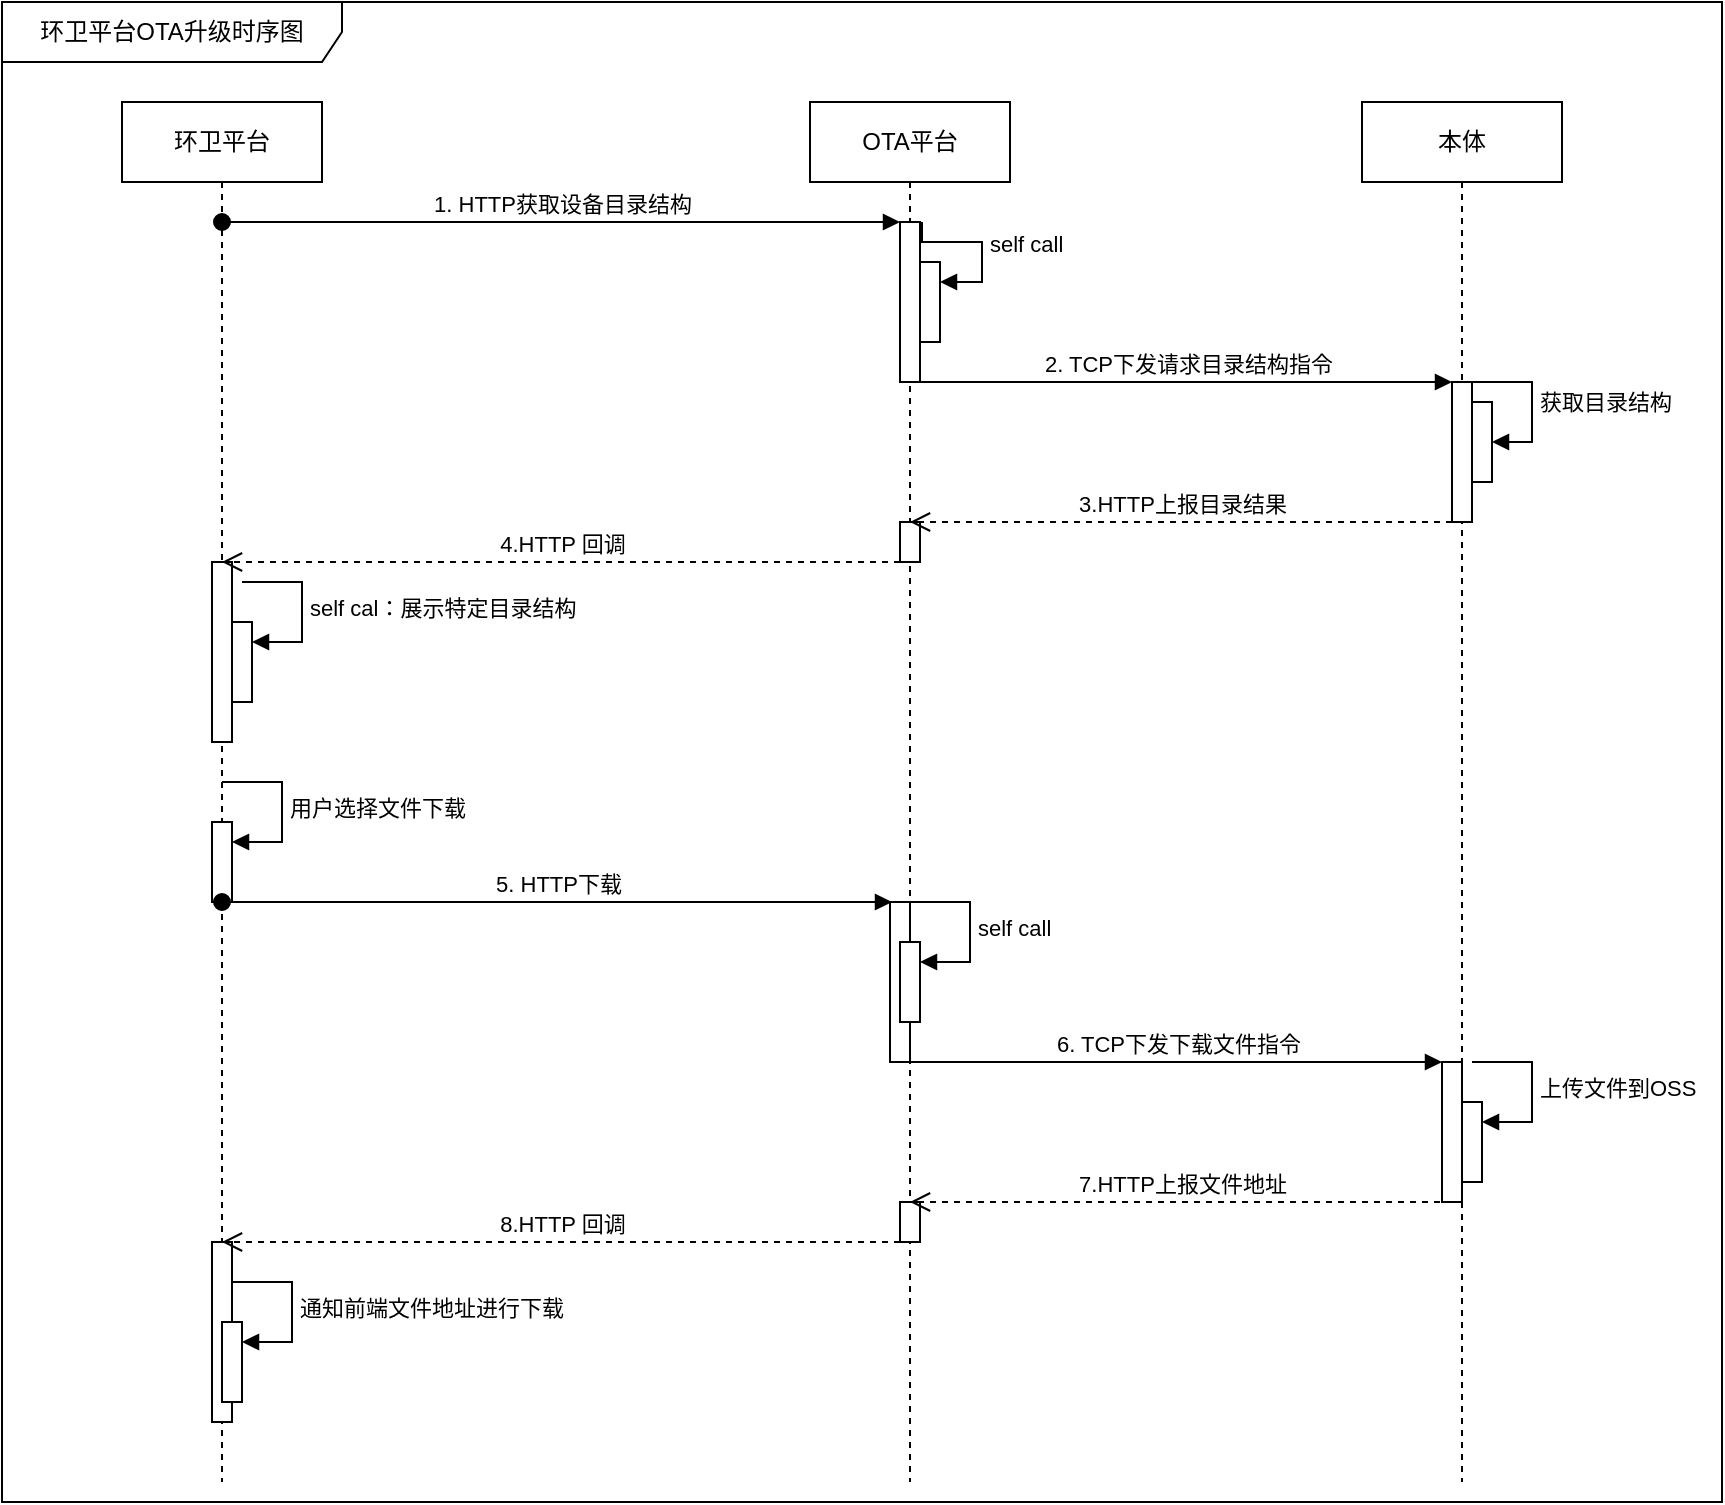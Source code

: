 <mxfile version="20.8.23" type="github">
  <diagram name="第 1 页" id="_PBvMn_SGCNdmQvWrIOl">
    <mxGraphModel dx="1096" dy="580" grid="1" gridSize="10" guides="1" tooltips="1" connect="1" arrows="1" fold="1" page="1" pageScale="1" pageWidth="827" pageHeight="1169" math="0" shadow="0">
      <root>
        <mxCell id="0" />
        <mxCell id="1" parent="0" />
        <mxCell id="qvjUfzNU7c6hdHyBazg2-1" value="本体" style="shape=umlLifeline;perimeter=lifelinePerimeter;whiteSpace=wrap;html=1;container=1;dropTarget=0;collapsible=0;recursiveResize=0;outlineConnect=0;portConstraint=eastwest;newEdgeStyle={&quot;edgeStyle&quot;:&quot;elbowEdgeStyle&quot;,&quot;elbow&quot;:&quot;vertical&quot;,&quot;curved&quot;:0,&quot;rounded&quot;:0};" vertex="1" parent="1">
          <mxGeometry x="690" y="60" width="100" height="690" as="geometry" />
        </mxCell>
        <mxCell id="qvjUfzNU7c6hdHyBazg2-2" value="环卫平台OTA升级时序图" style="shape=umlFrame;whiteSpace=wrap;html=1;pointerEvents=0;width=170;height=30;" vertex="1" parent="1">
          <mxGeometry x="10" y="10" width="860" height="750" as="geometry" />
        </mxCell>
        <mxCell id="qvjUfzNU7c6hdHyBazg2-3" value="OTA平台" style="shape=umlLifeline;perimeter=lifelinePerimeter;whiteSpace=wrap;html=1;container=1;dropTarget=0;collapsible=0;recursiveResize=0;outlineConnect=0;portConstraint=eastwest;newEdgeStyle={&quot;edgeStyle&quot;:&quot;elbowEdgeStyle&quot;,&quot;elbow&quot;:&quot;vertical&quot;,&quot;curved&quot;:0,&quot;rounded&quot;:0};" vertex="1" parent="1">
          <mxGeometry x="414" y="60" width="100" height="690" as="geometry" />
        </mxCell>
        <mxCell id="qvjUfzNU7c6hdHyBazg2-4" value="" style="html=1;points=[];perimeter=orthogonalPerimeter;outlineConnect=0;targetShapes=umlLifeline;portConstraint=eastwest;newEdgeStyle={&quot;edgeStyle&quot;:&quot;elbowEdgeStyle&quot;,&quot;elbow&quot;:&quot;vertical&quot;,&quot;curved&quot;:0,&quot;rounded&quot;:0};" vertex="1" parent="qvjUfzNU7c6hdHyBazg2-3">
          <mxGeometry x="45" y="60" width="10" height="80" as="geometry" />
        </mxCell>
        <mxCell id="qvjUfzNU7c6hdHyBazg2-5" value="" style="html=1;points=[];perimeter=orthogonalPerimeter;outlineConnect=0;targetShapes=umlLifeline;portConstraint=eastwest;newEdgeStyle={&quot;edgeStyle&quot;:&quot;elbowEdgeStyle&quot;,&quot;elbow&quot;:&quot;vertical&quot;,&quot;curved&quot;:0,&quot;rounded&quot;:0};" vertex="1" parent="qvjUfzNU7c6hdHyBazg2-3">
          <mxGeometry x="55" y="80" width="10" height="40" as="geometry" />
        </mxCell>
        <mxCell id="qvjUfzNU7c6hdHyBazg2-6" value="self call" style="html=1;align=left;spacingLeft=2;endArrow=block;rounded=0;edgeStyle=orthogonalEdgeStyle;curved=0;rounded=0;" edge="1" parent="qvjUfzNU7c6hdHyBazg2-3" target="qvjUfzNU7c6hdHyBazg2-5">
          <mxGeometry relative="1" as="geometry">
            <mxPoint x="56" y="60" as="sourcePoint" />
            <Array as="points">
              <mxPoint x="56" y="70" />
              <mxPoint x="86" y="70" />
              <mxPoint x="86" y="90" />
            </Array>
          </mxGeometry>
        </mxCell>
        <mxCell id="qvjUfzNU7c6hdHyBazg2-7" value="" style="html=1;points=[];perimeter=orthogonalPerimeter;outlineConnect=0;targetShapes=umlLifeline;portConstraint=eastwest;newEdgeStyle={&quot;edgeStyle&quot;:&quot;elbowEdgeStyle&quot;,&quot;elbow&quot;:&quot;vertical&quot;,&quot;curved&quot;:0,&quot;rounded&quot;:0};" vertex="1" parent="qvjUfzNU7c6hdHyBazg2-3">
          <mxGeometry x="45" y="210" width="10" height="20" as="geometry" />
        </mxCell>
        <mxCell id="qvjUfzNU7c6hdHyBazg2-8" value="" style="html=1;points=[];perimeter=orthogonalPerimeter;outlineConnect=0;targetShapes=umlLifeline;portConstraint=eastwest;newEdgeStyle={&quot;edgeStyle&quot;:&quot;elbowEdgeStyle&quot;,&quot;elbow&quot;:&quot;vertical&quot;,&quot;curved&quot;:0,&quot;rounded&quot;:0};" vertex="1" parent="qvjUfzNU7c6hdHyBazg2-3">
          <mxGeometry x="40" y="400" width="10" height="80" as="geometry" />
        </mxCell>
        <mxCell id="qvjUfzNU7c6hdHyBazg2-9" value="" style="html=1;points=[];perimeter=orthogonalPerimeter;outlineConnect=0;targetShapes=umlLifeline;portConstraint=eastwest;newEdgeStyle={&quot;edgeStyle&quot;:&quot;elbowEdgeStyle&quot;,&quot;elbow&quot;:&quot;vertical&quot;,&quot;curved&quot;:0,&quot;rounded&quot;:0};" vertex="1" parent="qvjUfzNU7c6hdHyBazg2-3">
          <mxGeometry x="45" y="420" width="10" height="40" as="geometry" />
        </mxCell>
        <mxCell id="qvjUfzNU7c6hdHyBazg2-10" value="self call" style="html=1;align=left;spacingLeft=2;endArrow=block;rounded=0;edgeStyle=orthogonalEdgeStyle;curved=0;rounded=0;" edge="1" parent="qvjUfzNU7c6hdHyBazg2-3" target="qvjUfzNU7c6hdHyBazg2-9">
          <mxGeometry relative="1" as="geometry">
            <mxPoint x="50" y="400" as="sourcePoint" />
            <Array as="points">
              <mxPoint x="80" y="430" />
            </Array>
          </mxGeometry>
        </mxCell>
        <mxCell id="qvjUfzNU7c6hdHyBazg2-11" value="" style="html=1;points=[];perimeter=orthogonalPerimeter;outlineConnect=0;targetShapes=umlLifeline;portConstraint=eastwest;newEdgeStyle={&quot;edgeStyle&quot;:&quot;elbowEdgeStyle&quot;,&quot;elbow&quot;:&quot;vertical&quot;,&quot;curved&quot;:0,&quot;rounded&quot;:0};" vertex="1" parent="qvjUfzNU7c6hdHyBazg2-3">
          <mxGeometry x="45" y="550" width="10" height="20" as="geometry" />
        </mxCell>
        <mxCell id="qvjUfzNU7c6hdHyBazg2-12" value="环卫平台" style="shape=umlLifeline;perimeter=lifelinePerimeter;whiteSpace=wrap;html=1;container=1;dropTarget=0;collapsible=0;recursiveResize=0;outlineConnect=0;portConstraint=eastwest;newEdgeStyle={&quot;edgeStyle&quot;:&quot;elbowEdgeStyle&quot;,&quot;elbow&quot;:&quot;vertical&quot;,&quot;curved&quot;:0,&quot;rounded&quot;:0};" vertex="1" parent="1">
          <mxGeometry x="70" y="60" width="100" height="690" as="geometry" />
        </mxCell>
        <mxCell id="qvjUfzNU7c6hdHyBazg2-13" value="" style="html=1;points=[];perimeter=orthogonalPerimeter;outlineConnect=0;targetShapes=umlLifeline;portConstraint=eastwest;newEdgeStyle={&quot;edgeStyle&quot;:&quot;elbowEdgeStyle&quot;,&quot;elbow&quot;:&quot;vertical&quot;,&quot;curved&quot;:0,&quot;rounded&quot;:0};" vertex="1" parent="qvjUfzNU7c6hdHyBazg2-12">
          <mxGeometry x="45" y="360" width="10" height="40" as="geometry" />
        </mxCell>
        <mxCell id="qvjUfzNU7c6hdHyBazg2-14" value="用户选择文件下载" style="html=1;align=left;spacingLeft=2;endArrow=block;rounded=0;edgeStyle=orthogonalEdgeStyle;curved=0;rounded=0;" edge="1" parent="qvjUfzNU7c6hdHyBazg2-12" target="qvjUfzNU7c6hdHyBazg2-13">
          <mxGeometry relative="1" as="geometry">
            <mxPoint x="50" y="340" as="sourcePoint" />
            <Array as="points">
              <mxPoint x="80" y="370" />
            </Array>
          </mxGeometry>
        </mxCell>
        <mxCell id="qvjUfzNU7c6hdHyBazg2-15" value="" style="html=1;points=[];perimeter=orthogonalPerimeter;outlineConnect=0;targetShapes=umlLifeline;portConstraint=eastwest;newEdgeStyle={&quot;edgeStyle&quot;:&quot;elbowEdgeStyle&quot;,&quot;elbow&quot;:&quot;vertical&quot;,&quot;curved&quot;:0,&quot;rounded&quot;:0};" vertex="1" parent="qvjUfzNU7c6hdHyBazg2-12">
          <mxGeometry x="55" y="260" width="10" height="40" as="geometry" />
        </mxCell>
        <mxCell id="qvjUfzNU7c6hdHyBazg2-16" value="self cal：展示特定目录结构" style="html=1;align=left;spacingLeft=2;endArrow=block;rounded=0;edgeStyle=orthogonalEdgeStyle;curved=0;rounded=0;" edge="1" parent="qvjUfzNU7c6hdHyBazg2-12" target="qvjUfzNU7c6hdHyBazg2-15">
          <mxGeometry relative="1" as="geometry">
            <mxPoint x="60" y="240" as="sourcePoint" />
            <Array as="points">
              <mxPoint x="90" y="270" />
            </Array>
          </mxGeometry>
        </mxCell>
        <mxCell id="qvjUfzNU7c6hdHyBazg2-17" value="" style="html=1;points=[];perimeter=orthogonalPerimeter;outlineConnect=0;targetShapes=umlLifeline;portConstraint=eastwest;newEdgeStyle={&quot;edgeStyle&quot;:&quot;elbowEdgeStyle&quot;,&quot;elbow&quot;:&quot;vertical&quot;,&quot;curved&quot;:0,&quot;rounded&quot;:0};" vertex="1" parent="qvjUfzNU7c6hdHyBazg2-12">
          <mxGeometry x="45" y="230" width="10" height="90" as="geometry" />
        </mxCell>
        <mxCell id="qvjUfzNU7c6hdHyBazg2-18" value="" style="html=1;points=[];perimeter=orthogonalPerimeter;outlineConnect=0;targetShapes=umlLifeline;portConstraint=eastwest;newEdgeStyle={&quot;edgeStyle&quot;:&quot;elbowEdgeStyle&quot;,&quot;elbow&quot;:&quot;vertical&quot;,&quot;curved&quot;:0,&quot;rounded&quot;:0};" vertex="1" parent="qvjUfzNU7c6hdHyBazg2-12">
          <mxGeometry x="45" y="230" width="10" height="90" as="geometry" />
        </mxCell>
        <mxCell id="qvjUfzNU7c6hdHyBazg2-19" value="" style="html=1;points=[];perimeter=orthogonalPerimeter;outlineConnect=0;targetShapes=umlLifeline;portConstraint=eastwest;newEdgeStyle={&quot;edgeStyle&quot;:&quot;elbowEdgeStyle&quot;,&quot;elbow&quot;:&quot;vertical&quot;,&quot;curved&quot;:0,&quot;rounded&quot;:0};" vertex="1" parent="qvjUfzNU7c6hdHyBazg2-12">
          <mxGeometry x="45" y="570" width="10" height="90" as="geometry" />
        </mxCell>
        <mxCell id="qvjUfzNU7c6hdHyBazg2-20" value="" style="html=1;points=[];perimeter=orthogonalPerimeter;outlineConnect=0;targetShapes=umlLifeline;portConstraint=eastwest;newEdgeStyle={&quot;edgeStyle&quot;:&quot;elbowEdgeStyle&quot;,&quot;elbow&quot;:&quot;vertical&quot;,&quot;curved&quot;:0,&quot;rounded&quot;:0};" vertex="1" parent="qvjUfzNU7c6hdHyBazg2-12">
          <mxGeometry x="50" y="610" width="10" height="40" as="geometry" />
        </mxCell>
        <mxCell id="qvjUfzNU7c6hdHyBazg2-21" value="通知前端文件地址进行下载" style="html=1;align=left;spacingLeft=2;endArrow=block;rounded=0;edgeStyle=orthogonalEdgeStyle;curved=0;rounded=0;" edge="1" parent="qvjUfzNU7c6hdHyBazg2-12" target="qvjUfzNU7c6hdHyBazg2-20">
          <mxGeometry relative="1" as="geometry">
            <mxPoint x="55" y="590" as="sourcePoint" />
            <Array as="points">
              <mxPoint x="85" y="620" />
            </Array>
          </mxGeometry>
        </mxCell>
        <mxCell id="qvjUfzNU7c6hdHyBazg2-22" value="1. HTTP获取设备目录结构" style="html=1;verticalAlign=bottom;startArrow=oval;endArrow=block;startSize=8;edgeStyle=elbowEdgeStyle;elbow=vertical;curved=0;rounded=0;" edge="1" parent="1" source="qvjUfzNU7c6hdHyBazg2-12" target="qvjUfzNU7c6hdHyBazg2-4">
          <mxGeometry x="0.002" relative="1" as="geometry">
            <mxPoint x="160" y="120" as="sourcePoint" />
            <Array as="points">
              <mxPoint x="190" y="120" />
            </Array>
            <mxPoint as="offset" />
          </mxGeometry>
        </mxCell>
        <mxCell id="qvjUfzNU7c6hdHyBazg2-23" value="" style="html=1;points=[];perimeter=orthogonalPerimeter;outlineConnect=0;targetShapes=umlLifeline;portConstraint=eastwest;newEdgeStyle={&quot;edgeStyle&quot;:&quot;elbowEdgeStyle&quot;,&quot;elbow&quot;:&quot;vertical&quot;,&quot;curved&quot;:0,&quot;rounded&quot;:0};" vertex="1" parent="1">
          <mxGeometry x="735" y="200" width="10" height="70" as="geometry" />
        </mxCell>
        <mxCell id="qvjUfzNU7c6hdHyBazg2-24" value="2. TCP下发请求目录结构指令" style="html=1;verticalAlign=bottom;endArrow=block;edgeStyle=elbowEdgeStyle;elbow=vertical;curved=0;rounded=0;" edge="1" parent="1" source="qvjUfzNU7c6hdHyBazg2-4" target="qvjUfzNU7c6hdHyBazg2-23">
          <mxGeometry x="0.004" relative="1" as="geometry">
            <mxPoint x="660" y="200" as="sourcePoint" />
            <Array as="points">
              <mxPoint x="540" y="200" />
              <mxPoint x="710" y="190" />
            </Array>
            <mxPoint as="offset" />
          </mxGeometry>
        </mxCell>
        <mxCell id="qvjUfzNU7c6hdHyBazg2-25" value="3.HTTP上报目录结果" style="html=1;verticalAlign=bottom;endArrow=open;dashed=1;endSize=8;edgeStyle=elbowEdgeStyle;elbow=vertical;curved=0;rounded=0;" edge="1" parent="1" source="qvjUfzNU7c6hdHyBazg2-23" target="qvjUfzNU7c6hdHyBazg2-3">
          <mxGeometry relative="1" as="geometry">
            <mxPoint x="480" y="270" as="targetPoint" />
            <Array as="points">
              <mxPoint x="600" y="270" />
              <mxPoint x="620" y="280" />
              <mxPoint x="650" y="240" />
            </Array>
            <mxPoint as="offset" />
          </mxGeometry>
        </mxCell>
        <mxCell id="qvjUfzNU7c6hdHyBazg2-26" value="4.HTTP 回调" style="html=1;verticalAlign=bottom;endArrow=open;dashed=1;endSize=8;edgeStyle=elbowEdgeStyle;elbow=vertical;curved=0;rounded=0;" edge="1" parent="1" source="qvjUfzNU7c6hdHyBazg2-7" target="qvjUfzNU7c6hdHyBazg2-12">
          <mxGeometry relative="1" as="geometry">
            <mxPoint x="440" y="270" as="sourcePoint" />
            <mxPoint x="115" y="323" as="targetPoint" />
            <Array as="points">
              <mxPoint x="390" y="290" />
              <mxPoint x="300" y="280" />
              <mxPoint x="180" y="270" />
              <mxPoint x="120" y="310" />
              <mxPoint x="320" y="270" />
            </Array>
          </mxGeometry>
        </mxCell>
        <mxCell id="qvjUfzNU7c6hdHyBazg2-27" value="5. HTTP下载" style="html=1;verticalAlign=bottom;startArrow=oval;endArrow=block;startSize=8;edgeStyle=elbowEdgeStyle;elbow=vertical;curved=0;rounded=0;" edge="1" parent="1">
          <mxGeometry x="0.002" relative="1" as="geometry">
            <mxPoint x="120" y="460" as="sourcePoint" />
            <mxPoint x="455" y="460" as="targetPoint" />
            <Array as="points">
              <mxPoint x="190" y="460" />
            </Array>
            <mxPoint as="offset" />
          </mxGeometry>
        </mxCell>
        <mxCell id="qvjUfzNU7c6hdHyBazg2-28" value="" style="html=1;points=[];perimeter=orthogonalPerimeter;outlineConnect=0;targetShapes=umlLifeline;portConstraint=eastwest;newEdgeStyle={&quot;edgeStyle&quot;:&quot;elbowEdgeStyle&quot;,&quot;elbow&quot;:&quot;vertical&quot;,&quot;curved&quot;:0,&quot;rounded&quot;:0};" vertex="1" parent="1">
          <mxGeometry x="730" y="540" width="10" height="70" as="geometry" />
        </mxCell>
        <mxCell id="qvjUfzNU7c6hdHyBazg2-29" value="6. TCP下发下载文件指令" style="html=1;verticalAlign=bottom;endArrow=block;edgeStyle=elbowEdgeStyle;elbow=vertical;curved=0;rounded=0;" edge="1" parent="1" target="qvjUfzNU7c6hdHyBazg2-28">
          <mxGeometry x="0.004" relative="1" as="geometry">
            <mxPoint x="464" y="540" as="sourcePoint" />
            <Array as="points">
              <mxPoint x="535" y="540" />
              <mxPoint x="705" y="530" />
            </Array>
            <mxPoint as="offset" />
          </mxGeometry>
        </mxCell>
        <mxCell id="qvjUfzNU7c6hdHyBazg2-30" value="" style="html=1;points=[];perimeter=orthogonalPerimeter;outlineConnect=0;targetShapes=umlLifeline;portConstraint=eastwest;newEdgeStyle={&quot;edgeStyle&quot;:&quot;elbowEdgeStyle&quot;,&quot;elbow&quot;:&quot;vertical&quot;,&quot;curved&quot;:0,&quot;rounded&quot;:0};" vertex="1" parent="1">
          <mxGeometry x="740" y="560" width="10" height="40" as="geometry" />
        </mxCell>
        <mxCell id="qvjUfzNU7c6hdHyBazg2-31" value="上传文件到OSS" style="html=1;align=left;spacingLeft=2;endArrow=block;rounded=0;edgeStyle=orthogonalEdgeStyle;curved=0;rounded=0;" edge="1" parent="1" target="qvjUfzNU7c6hdHyBazg2-30">
          <mxGeometry relative="1" as="geometry">
            <mxPoint x="745" y="540" as="sourcePoint" />
            <Array as="points">
              <mxPoint x="775" y="570" />
            </Array>
          </mxGeometry>
        </mxCell>
        <mxCell id="qvjUfzNU7c6hdHyBazg2-32" value="" style="html=1;points=[];perimeter=orthogonalPerimeter;outlineConnect=0;targetShapes=umlLifeline;portConstraint=eastwest;newEdgeStyle={&quot;edgeStyle&quot;:&quot;elbowEdgeStyle&quot;,&quot;elbow&quot;:&quot;vertical&quot;,&quot;curved&quot;:0,&quot;rounded&quot;:0};" vertex="1" parent="1">
          <mxGeometry x="745" y="210" width="10" height="40" as="geometry" />
        </mxCell>
        <mxCell id="qvjUfzNU7c6hdHyBazg2-33" value="获取目录结构" style="html=1;align=left;spacingLeft=2;endArrow=block;rounded=0;edgeStyle=orthogonalEdgeStyle;curved=0;rounded=0;" edge="1" parent="1" target="qvjUfzNU7c6hdHyBazg2-32">
          <mxGeometry relative="1" as="geometry">
            <mxPoint x="745" y="200" as="sourcePoint" />
            <Array as="points">
              <mxPoint x="775" y="230" />
            </Array>
          </mxGeometry>
        </mxCell>
        <mxCell id="qvjUfzNU7c6hdHyBazg2-34" value="7.HTTP上报文件地址" style="html=1;verticalAlign=bottom;endArrow=open;dashed=1;endSize=8;edgeStyle=elbowEdgeStyle;elbow=vertical;curved=0;rounded=0;" edge="1" parent="1">
          <mxGeometry relative="1" as="geometry">
            <mxPoint x="464" y="610" as="targetPoint" />
            <mxPoint x="735" y="610" as="sourcePoint" />
            <Array as="points">
              <mxPoint x="600" y="610" />
              <mxPoint x="620" y="620" />
              <mxPoint x="650" y="580" />
            </Array>
            <mxPoint as="offset" />
          </mxGeometry>
        </mxCell>
        <mxCell id="qvjUfzNU7c6hdHyBazg2-35" value="8.HTTP 回调" style="html=1;verticalAlign=bottom;endArrow=open;dashed=1;endSize=8;edgeStyle=elbowEdgeStyle;elbow=vertical;curved=0;rounded=0;" edge="1" parent="1">
          <mxGeometry relative="1" as="geometry">
            <mxPoint x="459" y="630" as="sourcePoint" />
            <mxPoint x="120" y="630" as="targetPoint" />
            <Array as="points">
              <mxPoint x="390" y="630" />
              <mxPoint x="300" y="620" />
              <mxPoint x="180" y="610" />
              <mxPoint x="120" y="650" />
              <mxPoint x="320" y="610" />
            </Array>
          </mxGeometry>
        </mxCell>
      </root>
    </mxGraphModel>
  </diagram>
</mxfile>
